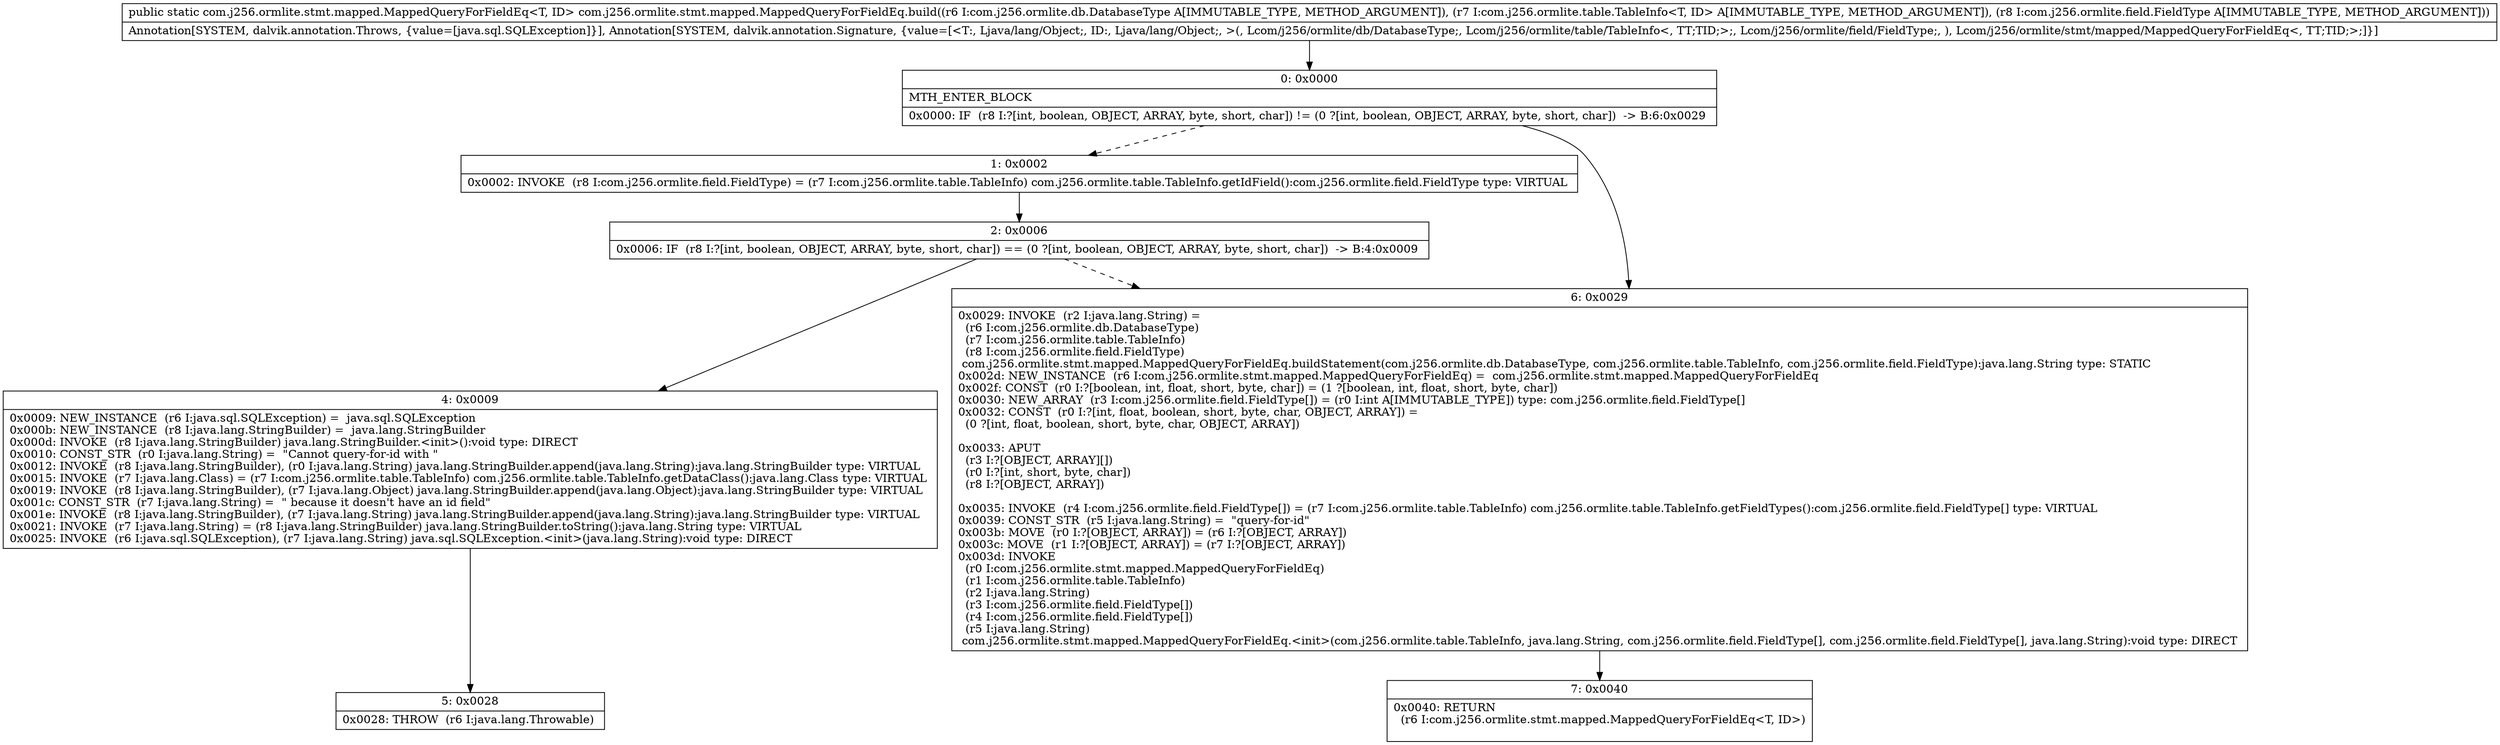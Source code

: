 digraph "CFG forcom.j256.ormlite.stmt.mapped.MappedQueryForFieldEq.build(Lcom\/j256\/ormlite\/db\/DatabaseType;Lcom\/j256\/ormlite\/table\/TableInfo;Lcom\/j256\/ormlite\/field\/FieldType;)Lcom\/j256\/ormlite\/stmt\/mapped\/MappedQueryForFieldEq;" {
Node_0 [shape=record,label="{0\:\ 0x0000|MTH_ENTER_BLOCK\l|0x0000: IF  (r8 I:?[int, boolean, OBJECT, ARRAY, byte, short, char]) != (0 ?[int, boolean, OBJECT, ARRAY, byte, short, char])  \-\> B:6:0x0029 \l}"];
Node_1 [shape=record,label="{1\:\ 0x0002|0x0002: INVOKE  (r8 I:com.j256.ormlite.field.FieldType) = (r7 I:com.j256.ormlite.table.TableInfo) com.j256.ormlite.table.TableInfo.getIdField():com.j256.ormlite.field.FieldType type: VIRTUAL \l}"];
Node_2 [shape=record,label="{2\:\ 0x0006|0x0006: IF  (r8 I:?[int, boolean, OBJECT, ARRAY, byte, short, char]) == (0 ?[int, boolean, OBJECT, ARRAY, byte, short, char])  \-\> B:4:0x0009 \l}"];
Node_4 [shape=record,label="{4\:\ 0x0009|0x0009: NEW_INSTANCE  (r6 I:java.sql.SQLException) =  java.sql.SQLException \l0x000b: NEW_INSTANCE  (r8 I:java.lang.StringBuilder) =  java.lang.StringBuilder \l0x000d: INVOKE  (r8 I:java.lang.StringBuilder) java.lang.StringBuilder.\<init\>():void type: DIRECT \l0x0010: CONST_STR  (r0 I:java.lang.String) =  \"Cannot query\-for\-id with \" \l0x0012: INVOKE  (r8 I:java.lang.StringBuilder), (r0 I:java.lang.String) java.lang.StringBuilder.append(java.lang.String):java.lang.StringBuilder type: VIRTUAL \l0x0015: INVOKE  (r7 I:java.lang.Class) = (r7 I:com.j256.ormlite.table.TableInfo) com.j256.ormlite.table.TableInfo.getDataClass():java.lang.Class type: VIRTUAL \l0x0019: INVOKE  (r8 I:java.lang.StringBuilder), (r7 I:java.lang.Object) java.lang.StringBuilder.append(java.lang.Object):java.lang.StringBuilder type: VIRTUAL \l0x001c: CONST_STR  (r7 I:java.lang.String) =  \" because it doesn't have an id field\" \l0x001e: INVOKE  (r8 I:java.lang.StringBuilder), (r7 I:java.lang.String) java.lang.StringBuilder.append(java.lang.String):java.lang.StringBuilder type: VIRTUAL \l0x0021: INVOKE  (r7 I:java.lang.String) = (r8 I:java.lang.StringBuilder) java.lang.StringBuilder.toString():java.lang.String type: VIRTUAL \l0x0025: INVOKE  (r6 I:java.sql.SQLException), (r7 I:java.lang.String) java.sql.SQLException.\<init\>(java.lang.String):void type: DIRECT \l}"];
Node_5 [shape=record,label="{5\:\ 0x0028|0x0028: THROW  (r6 I:java.lang.Throwable) \l}"];
Node_6 [shape=record,label="{6\:\ 0x0029|0x0029: INVOKE  (r2 I:java.lang.String) = \l  (r6 I:com.j256.ormlite.db.DatabaseType)\l  (r7 I:com.j256.ormlite.table.TableInfo)\l  (r8 I:com.j256.ormlite.field.FieldType)\l com.j256.ormlite.stmt.mapped.MappedQueryForFieldEq.buildStatement(com.j256.ormlite.db.DatabaseType, com.j256.ormlite.table.TableInfo, com.j256.ormlite.field.FieldType):java.lang.String type: STATIC \l0x002d: NEW_INSTANCE  (r6 I:com.j256.ormlite.stmt.mapped.MappedQueryForFieldEq) =  com.j256.ormlite.stmt.mapped.MappedQueryForFieldEq \l0x002f: CONST  (r0 I:?[boolean, int, float, short, byte, char]) = (1 ?[boolean, int, float, short, byte, char]) \l0x0030: NEW_ARRAY  (r3 I:com.j256.ormlite.field.FieldType[]) = (r0 I:int A[IMMUTABLE_TYPE]) type: com.j256.ormlite.field.FieldType[] \l0x0032: CONST  (r0 I:?[int, float, boolean, short, byte, char, OBJECT, ARRAY]) = \l  (0 ?[int, float, boolean, short, byte, char, OBJECT, ARRAY])\l \l0x0033: APUT  \l  (r3 I:?[OBJECT, ARRAY][])\l  (r0 I:?[int, short, byte, char])\l  (r8 I:?[OBJECT, ARRAY])\l \l0x0035: INVOKE  (r4 I:com.j256.ormlite.field.FieldType[]) = (r7 I:com.j256.ormlite.table.TableInfo) com.j256.ormlite.table.TableInfo.getFieldTypes():com.j256.ormlite.field.FieldType[] type: VIRTUAL \l0x0039: CONST_STR  (r5 I:java.lang.String) =  \"query\-for\-id\" \l0x003b: MOVE  (r0 I:?[OBJECT, ARRAY]) = (r6 I:?[OBJECT, ARRAY]) \l0x003c: MOVE  (r1 I:?[OBJECT, ARRAY]) = (r7 I:?[OBJECT, ARRAY]) \l0x003d: INVOKE  \l  (r0 I:com.j256.ormlite.stmt.mapped.MappedQueryForFieldEq)\l  (r1 I:com.j256.ormlite.table.TableInfo)\l  (r2 I:java.lang.String)\l  (r3 I:com.j256.ormlite.field.FieldType[])\l  (r4 I:com.j256.ormlite.field.FieldType[])\l  (r5 I:java.lang.String)\l com.j256.ormlite.stmt.mapped.MappedQueryForFieldEq.\<init\>(com.j256.ormlite.table.TableInfo, java.lang.String, com.j256.ormlite.field.FieldType[], com.j256.ormlite.field.FieldType[], java.lang.String):void type: DIRECT \l}"];
Node_7 [shape=record,label="{7\:\ 0x0040|0x0040: RETURN  \l  (r6 I:com.j256.ormlite.stmt.mapped.MappedQueryForFieldEq\<T, ID\>)\l \l}"];
MethodNode[shape=record,label="{public static com.j256.ormlite.stmt.mapped.MappedQueryForFieldEq\<T, ID\> com.j256.ormlite.stmt.mapped.MappedQueryForFieldEq.build((r6 I:com.j256.ormlite.db.DatabaseType A[IMMUTABLE_TYPE, METHOD_ARGUMENT]), (r7 I:com.j256.ormlite.table.TableInfo\<T, ID\> A[IMMUTABLE_TYPE, METHOD_ARGUMENT]), (r8 I:com.j256.ormlite.field.FieldType A[IMMUTABLE_TYPE, METHOD_ARGUMENT]))  | Annotation[SYSTEM, dalvik.annotation.Throws, \{value=[java.sql.SQLException]\}], Annotation[SYSTEM, dalvik.annotation.Signature, \{value=[\<T:, Ljava\/lang\/Object;, ID:, Ljava\/lang\/Object;, \>(, Lcom\/j256\/ormlite\/db\/DatabaseType;, Lcom\/j256\/ormlite\/table\/TableInfo\<, TT;TID;\>;, Lcom\/j256\/ormlite\/field\/FieldType;, ), Lcom\/j256\/ormlite\/stmt\/mapped\/MappedQueryForFieldEq\<, TT;TID;\>;]\}]\l}"];
MethodNode -> Node_0;
Node_0 -> Node_1[style=dashed];
Node_0 -> Node_6;
Node_1 -> Node_2;
Node_2 -> Node_4;
Node_2 -> Node_6[style=dashed];
Node_4 -> Node_5;
Node_6 -> Node_7;
}

